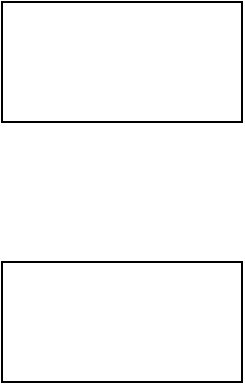 <mxfile version="23.1.1" type="github">
  <diagram name="Page-1" id="sBodYX_Wt0fe1jOT6rNt">
    <mxGraphModel dx="880" dy="497" grid="1" gridSize="10" guides="1" tooltips="1" connect="1" arrows="1" fold="1" page="1" pageScale="1" pageWidth="827" pageHeight="1169" math="0" shadow="0">
      <root>
        <mxCell id="0" />
        <mxCell id="1" parent="0" />
        <mxCell id="U-NQsNrkRnYrdvfyYx4k-1" value="" style="rounded=0;whiteSpace=wrap;html=1;" vertex="1" parent="1">
          <mxGeometry x="90" y="200" width="120" height="60" as="geometry" />
        </mxCell>
        <mxCell id="U-NQsNrkRnYrdvfyYx4k-2" value="" style="rounded=0;whiteSpace=wrap;html=1;" vertex="1" parent="1">
          <mxGeometry x="90" y="330" width="120" height="60" as="geometry" />
        </mxCell>
      </root>
    </mxGraphModel>
  </diagram>
</mxfile>
